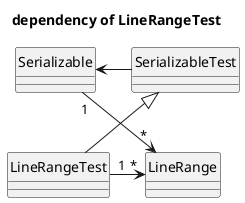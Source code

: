 @startuml

title dependency of LineRangeTest

hide circle

class SerializableTest {}

class LineRangeTest {}

class SerializableTest {}

class LineRange {}

class Serializable {}

Serializable <- SerializableTest
SerializableTest <|-- LineRangeTest
Serializable "1" -> "*" LineRange

LineRangeTest "1" -> "*" LineRange
@enduml